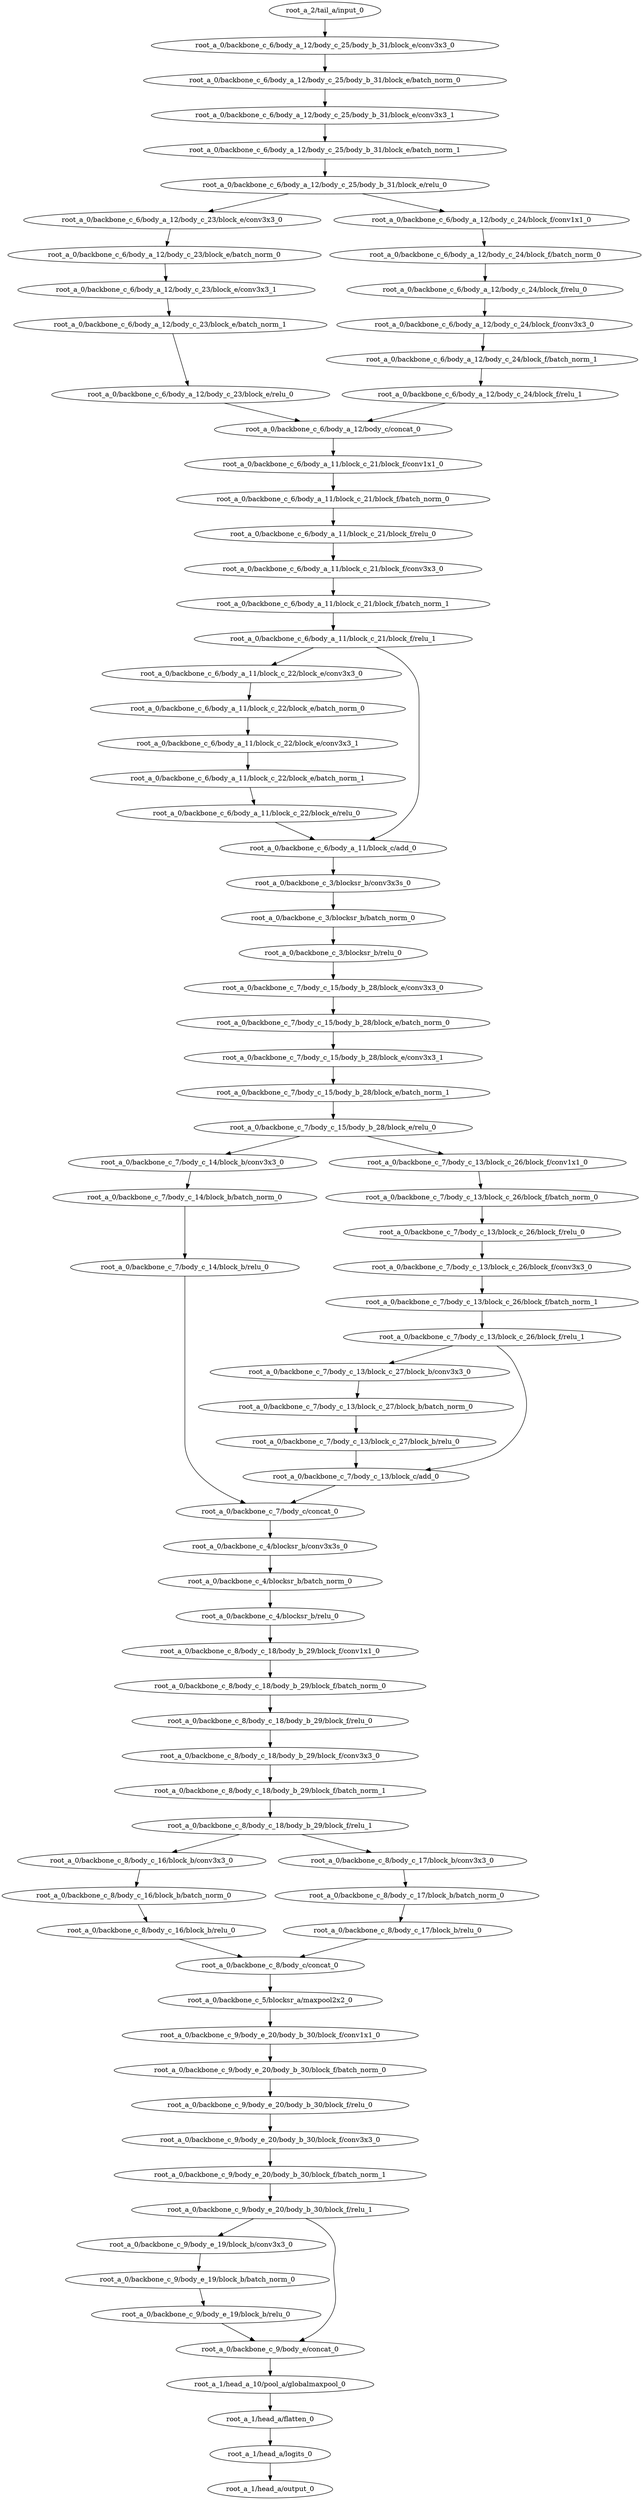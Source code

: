 digraph root_a {
	"root_a_2/tail_a/input_0"
	"root_a_0/backbone_c_6/body_a_12/body_c_25/body_b_31/block_e/conv3x3_0"
	"root_a_0/backbone_c_6/body_a_12/body_c_25/body_b_31/block_e/batch_norm_0"
	"root_a_0/backbone_c_6/body_a_12/body_c_25/body_b_31/block_e/conv3x3_1"
	"root_a_0/backbone_c_6/body_a_12/body_c_25/body_b_31/block_e/batch_norm_1"
	"root_a_0/backbone_c_6/body_a_12/body_c_25/body_b_31/block_e/relu_0"
	"root_a_0/backbone_c_6/body_a_12/body_c_23/block_e/conv3x3_0"
	"root_a_0/backbone_c_6/body_a_12/body_c_23/block_e/batch_norm_0"
	"root_a_0/backbone_c_6/body_a_12/body_c_23/block_e/conv3x3_1"
	"root_a_0/backbone_c_6/body_a_12/body_c_23/block_e/batch_norm_1"
	"root_a_0/backbone_c_6/body_a_12/body_c_23/block_e/relu_0"
	"root_a_0/backbone_c_6/body_a_12/body_c_24/block_f/conv1x1_0"
	"root_a_0/backbone_c_6/body_a_12/body_c_24/block_f/batch_norm_0"
	"root_a_0/backbone_c_6/body_a_12/body_c_24/block_f/relu_0"
	"root_a_0/backbone_c_6/body_a_12/body_c_24/block_f/conv3x3_0"
	"root_a_0/backbone_c_6/body_a_12/body_c_24/block_f/batch_norm_1"
	"root_a_0/backbone_c_6/body_a_12/body_c_24/block_f/relu_1"
	"root_a_0/backbone_c_6/body_a_12/body_c/concat_0"
	"root_a_0/backbone_c_6/body_a_11/block_c_21/block_f/conv1x1_0"
	"root_a_0/backbone_c_6/body_a_11/block_c_21/block_f/batch_norm_0"
	"root_a_0/backbone_c_6/body_a_11/block_c_21/block_f/relu_0"
	"root_a_0/backbone_c_6/body_a_11/block_c_21/block_f/conv3x3_0"
	"root_a_0/backbone_c_6/body_a_11/block_c_21/block_f/batch_norm_1"
	"root_a_0/backbone_c_6/body_a_11/block_c_21/block_f/relu_1"
	"root_a_0/backbone_c_6/body_a_11/block_c_22/block_e/conv3x3_0"
	"root_a_0/backbone_c_6/body_a_11/block_c_22/block_e/batch_norm_0"
	"root_a_0/backbone_c_6/body_a_11/block_c_22/block_e/conv3x3_1"
	"root_a_0/backbone_c_6/body_a_11/block_c_22/block_e/batch_norm_1"
	"root_a_0/backbone_c_6/body_a_11/block_c_22/block_e/relu_0"
	"root_a_0/backbone_c_6/body_a_11/block_c/add_0"
	"root_a_0/backbone_c_3/blocksr_b/conv3x3s_0"
	"root_a_0/backbone_c_3/blocksr_b/batch_norm_0"
	"root_a_0/backbone_c_3/blocksr_b/relu_0"
	"root_a_0/backbone_c_7/body_c_15/body_b_28/block_e/conv3x3_0"
	"root_a_0/backbone_c_7/body_c_15/body_b_28/block_e/batch_norm_0"
	"root_a_0/backbone_c_7/body_c_15/body_b_28/block_e/conv3x3_1"
	"root_a_0/backbone_c_7/body_c_15/body_b_28/block_e/batch_norm_1"
	"root_a_0/backbone_c_7/body_c_15/body_b_28/block_e/relu_0"
	"root_a_0/backbone_c_7/body_c_14/block_b/conv3x3_0"
	"root_a_0/backbone_c_7/body_c_14/block_b/batch_norm_0"
	"root_a_0/backbone_c_7/body_c_14/block_b/relu_0"
	"root_a_0/backbone_c_7/body_c_13/block_c_26/block_f/conv1x1_0"
	"root_a_0/backbone_c_7/body_c_13/block_c_26/block_f/batch_norm_0"
	"root_a_0/backbone_c_7/body_c_13/block_c_26/block_f/relu_0"
	"root_a_0/backbone_c_7/body_c_13/block_c_26/block_f/conv3x3_0"
	"root_a_0/backbone_c_7/body_c_13/block_c_26/block_f/batch_norm_1"
	"root_a_0/backbone_c_7/body_c_13/block_c_26/block_f/relu_1"
	"root_a_0/backbone_c_7/body_c_13/block_c_27/block_b/conv3x3_0"
	"root_a_0/backbone_c_7/body_c_13/block_c_27/block_b/batch_norm_0"
	"root_a_0/backbone_c_7/body_c_13/block_c_27/block_b/relu_0"
	"root_a_0/backbone_c_7/body_c_13/block_c/add_0"
	"root_a_0/backbone_c_7/body_c/concat_0"
	"root_a_0/backbone_c_4/blocksr_b/conv3x3s_0"
	"root_a_0/backbone_c_4/blocksr_b/batch_norm_0"
	"root_a_0/backbone_c_4/blocksr_b/relu_0"
	"root_a_0/backbone_c_8/body_c_18/body_b_29/block_f/conv1x1_0"
	"root_a_0/backbone_c_8/body_c_18/body_b_29/block_f/batch_norm_0"
	"root_a_0/backbone_c_8/body_c_18/body_b_29/block_f/relu_0"
	"root_a_0/backbone_c_8/body_c_18/body_b_29/block_f/conv3x3_0"
	"root_a_0/backbone_c_8/body_c_18/body_b_29/block_f/batch_norm_1"
	"root_a_0/backbone_c_8/body_c_18/body_b_29/block_f/relu_1"
	"root_a_0/backbone_c_8/body_c_16/block_b/conv3x3_0"
	"root_a_0/backbone_c_8/body_c_16/block_b/batch_norm_0"
	"root_a_0/backbone_c_8/body_c_16/block_b/relu_0"
	"root_a_0/backbone_c_8/body_c_17/block_b/conv3x3_0"
	"root_a_0/backbone_c_8/body_c_17/block_b/batch_norm_0"
	"root_a_0/backbone_c_8/body_c_17/block_b/relu_0"
	"root_a_0/backbone_c_8/body_c/concat_0"
	"root_a_0/backbone_c_5/blocksr_a/maxpool2x2_0"
	"root_a_0/backbone_c_9/body_e_20/body_b_30/block_f/conv1x1_0"
	"root_a_0/backbone_c_9/body_e_20/body_b_30/block_f/batch_norm_0"
	"root_a_0/backbone_c_9/body_e_20/body_b_30/block_f/relu_0"
	"root_a_0/backbone_c_9/body_e_20/body_b_30/block_f/conv3x3_0"
	"root_a_0/backbone_c_9/body_e_20/body_b_30/block_f/batch_norm_1"
	"root_a_0/backbone_c_9/body_e_20/body_b_30/block_f/relu_1"
	"root_a_0/backbone_c_9/body_e_19/block_b/conv3x3_0"
	"root_a_0/backbone_c_9/body_e_19/block_b/batch_norm_0"
	"root_a_0/backbone_c_9/body_e_19/block_b/relu_0"
	"root_a_0/backbone_c_9/body_e/concat_0"
	"root_a_1/head_a_10/pool_a/globalmaxpool_0"
	"root_a_1/head_a/flatten_0"
	"root_a_1/head_a/logits_0"
	"root_a_1/head_a/output_0"

	"root_a_2/tail_a/input_0" -> "root_a_0/backbone_c_6/body_a_12/body_c_25/body_b_31/block_e/conv3x3_0"
	"root_a_0/backbone_c_6/body_a_12/body_c_25/body_b_31/block_e/conv3x3_0" -> "root_a_0/backbone_c_6/body_a_12/body_c_25/body_b_31/block_e/batch_norm_0"
	"root_a_0/backbone_c_6/body_a_12/body_c_25/body_b_31/block_e/batch_norm_0" -> "root_a_0/backbone_c_6/body_a_12/body_c_25/body_b_31/block_e/conv3x3_1"
	"root_a_0/backbone_c_6/body_a_12/body_c_25/body_b_31/block_e/conv3x3_1" -> "root_a_0/backbone_c_6/body_a_12/body_c_25/body_b_31/block_e/batch_norm_1"
	"root_a_0/backbone_c_6/body_a_12/body_c_25/body_b_31/block_e/batch_norm_1" -> "root_a_0/backbone_c_6/body_a_12/body_c_25/body_b_31/block_e/relu_0"
	"root_a_0/backbone_c_6/body_a_12/body_c_25/body_b_31/block_e/relu_0" -> "root_a_0/backbone_c_6/body_a_12/body_c_23/block_e/conv3x3_0"
	"root_a_0/backbone_c_6/body_a_12/body_c_23/block_e/conv3x3_0" -> "root_a_0/backbone_c_6/body_a_12/body_c_23/block_e/batch_norm_0"
	"root_a_0/backbone_c_6/body_a_12/body_c_23/block_e/batch_norm_0" -> "root_a_0/backbone_c_6/body_a_12/body_c_23/block_e/conv3x3_1"
	"root_a_0/backbone_c_6/body_a_12/body_c_23/block_e/conv3x3_1" -> "root_a_0/backbone_c_6/body_a_12/body_c_23/block_e/batch_norm_1"
	"root_a_0/backbone_c_6/body_a_12/body_c_23/block_e/batch_norm_1" -> "root_a_0/backbone_c_6/body_a_12/body_c_23/block_e/relu_0"
	"root_a_0/backbone_c_6/body_a_12/body_c_25/body_b_31/block_e/relu_0" -> "root_a_0/backbone_c_6/body_a_12/body_c_24/block_f/conv1x1_0"
	"root_a_0/backbone_c_6/body_a_12/body_c_24/block_f/conv1x1_0" -> "root_a_0/backbone_c_6/body_a_12/body_c_24/block_f/batch_norm_0"
	"root_a_0/backbone_c_6/body_a_12/body_c_24/block_f/batch_norm_0" -> "root_a_0/backbone_c_6/body_a_12/body_c_24/block_f/relu_0"
	"root_a_0/backbone_c_6/body_a_12/body_c_24/block_f/relu_0" -> "root_a_0/backbone_c_6/body_a_12/body_c_24/block_f/conv3x3_0"
	"root_a_0/backbone_c_6/body_a_12/body_c_24/block_f/conv3x3_0" -> "root_a_0/backbone_c_6/body_a_12/body_c_24/block_f/batch_norm_1"
	"root_a_0/backbone_c_6/body_a_12/body_c_24/block_f/batch_norm_1" -> "root_a_0/backbone_c_6/body_a_12/body_c_24/block_f/relu_1"
	"root_a_0/backbone_c_6/body_a_12/body_c_23/block_e/relu_0" -> "root_a_0/backbone_c_6/body_a_12/body_c/concat_0"
	"root_a_0/backbone_c_6/body_a_12/body_c_24/block_f/relu_1" -> "root_a_0/backbone_c_6/body_a_12/body_c/concat_0"
	"root_a_0/backbone_c_6/body_a_12/body_c/concat_0" -> "root_a_0/backbone_c_6/body_a_11/block_c_21/block_f/conv1x1_0"
	"root_a_0/backbone_c_6/body_a_11/block_c_21/block_f/conv1x1_0" -> "root_a_0/backbone_c_6/body_a_11/block_c_21/block_f/batch_norm_0"
	"root_a_0/backbone_c_6/body_a_11/block_c_21/block_f/batch_norm_0" -> "root_a_0/backbone_c_6/body_a_11/block_c_21/block_f/relu_0"
	"root_a_0/backbone_c_6/body_a_11/block_c_21/block_f/relu_0" -> "root_a_0/backbone_c_6/body_a_11/block_c_21/block_f/conv3x3_0"
	"root_a_0/backbone_c_6/body_a_11/block_c_21/block_f/conv3x3_0" -> "root_a_0/backbone_c_6/body_a_11/block_c_21/block_f/batch_norm_1"
	"root_a_0/backbone_c_6/body_a_11/block_c_21/block_f/batch_norm_1" -> "root_a_0/backbone_c_6/body_a_11/block_c_21/block_f/relu_1"
	"root_a_0/backbone_c_6/body_a_11/block_c_21/block_f/relu_1" -> "root_a_0/backbone_c_6/body_a_11/block_c_22/block_e/conv3x3_0"
	"root_a_0/backbone_c_6/body_a_11/block_c_22/block_e/conv3x3_0" -> "root_a_0/backbone_c_6/body_a_11/block_c_22/block_e/batch_norm_0"
	"root_a_0/backbone_c_6/body_a_11/block_c_22/block_e/batch_norm_0" -> "root_a_0/backbone_c_6/body_a_11/block_c_22/block_e/conv3x3_1"
	"root_a_0/backbone_c_6/body_a_11/block_c_22/block_e/conv3x3_1" -> "root_a_0/backbone_c_6/body_a_11/block_c_22/block_e/batch_norm_1"
	"root_a_0/backbone_c_6/body_a_11/block_c_22/block_e/batch_norm_1" -> "root_a_0/backbone_c_6/body_a_11/block_c_22/block_e/relu_0"
	"root_a_0/backbone_c_6/body_a_11/block_c_21/block_f/relu_1" -> "root_a_0/backbone_c_6/body_a_11/block_c/add_0"
	"root_a_0/backbone_c_6/body_a_11/block_c_22/block_e/relu_0" -> "root_a_0/backbone_c_6/body_a_11/block_c/add_0"
	"root_a_0/backbone_c_6/body_a_11/block_c/add_0" -> "root_a_0/backbone_c_3/blocksr_b/conv3x3s_0"
	"root_a_0/backbone_c_3/blocksr_b/conv3x3s_0" -> "root_a_0/backbone_c_3/blocksr_b/batch_norm_0"
	"root_a_0/backbone_c_3/blocksr_b/batch_norm_0" -> "root_a_0/backbone_c_3/blocksr_b/relu_0"
	"root_a_0/backbone_c_3/blocksr_b/relu_0" -> "root_a_0/backbone_c_7/body_c_15/body_b_28/block_e/conv3x3_0"
	"root_a_0/backbone_c_7/body_c_15/body_b_28/block_e/conv3x3_0" -> "root_a_0/backbone_c_7/body_c_15/body_b_28/block_e/batch_norm_0"
	"root_a_0/backbone_c_7/body_c_15/body_b_28/block_e/batch_norm_0" -> "root_a_0/backbone_c_7/body_c_15/body_b_28/block_e/conv3x3_1"
	"root_a_0/backbone_c_7/body_c_15/body_b_28/block_e/conv3x3_1" -> "root_a_0/backbone_c_7/body_c_15/body_b_28/block_e/batch_norm_1"
	"root_a_0/backbone_c_7/body_c_15/body_b_28/block_e/batch_norm_1" -> "root_a_0/backbone_c_7/body_c_15/body_b_28/block_e/relu_0"
	"root_a_0/backbone_c_7/body_c_15/body_b_28/block_e/relu_0" -> "root_a_0/backbone_c_7/body_c_14/block_b/conv3x3_0"
	"root_a_0/backbone_c_7/body_c_14/block_b/conv3x3_0" -> "root_a_0/backbone_c_7/body_c_14/block_b/batch_norm_0"
	"root_a_0/backbone_c_7/body_c_14/block_b/batch_norm_0" -> "root_a_0/backbone_c_7/body_c_14/block_b/relu_0"
	"root_a_0/backbone_c_7/body_c_15/body_b_28/block_e/relu_0" -> "root_a_0/backbone_c_7/body_c_13/block_c_26/block_f/conv1x1_0"
	"root_a_0/backbone_c_7/body_c_13/block_c_26/block_f/conv1x1_0" -> "root_a_0/backbone_c_7/body_c_13/block_c_26/block_f/batch_norm_0"
	"root_a_0/backbone_c_7/body_c_13/block_c_26/block_f/batch_norm_0" -> "root_a_0/backbone_c_7/body_c_13/block_c_26/block_f/relu_0"
	"root_a_0/backbone_c_7/body_c_13/block_c_26/block_f/relu_0" -> "root_a_0/backbone_c_7/body_c_13/block_c_26/block_f/conv3x3_0"
	"root_a_0/backbone_c_7/body_c_13/block_c_26/block_f/conv3x3_0" -> "root_a_0/backbone_c_7/body_c_13/block_c_26/block_f/batch_norm_1"
	"root_a_0/backbone_c_7/body_c_13/block_c_26/block_f/batch_norm_1" -> "root_a_0/backbone_c_7/body_c_13/block_c_26/block_f/relu_1"
	"root_a_0/backbone_c_7/body_c_13/block_c_26/block_f/relu_1" -> "root_a_0/backbone_c_7/body_c_13/block_c_27/block_b/conv3x3_0"
	"root_a_0/backbone_c_7/body_c_13/block_c_27/block_b/conv3x3_0" -> "root_a_0/backbone_c_7/body_c_13/block_c_27/block_b/batch_norm_0"
	"root_a_0/backbone_c_7/body_c_13/block_c_27/block_b/batch_norm_0" -> "root_a_0/backbone_c_7/body_c_13/block_c_27/block_b/relu_0"
	"root_a_0/backbone_c_7/body_c_13/block_c_27/block_b/relu_0" -> "root_a_0/backbone_c_7/body_c_13/block_c/add_0"
	"root_a_0/backbone_c_7/body_c_13/block_c_26/block_f/relu_1" -> "root_a_0/backbone_c_7/body_c_13/block_c/add_0"
	"root_a_0/backbone_c_7/body_c_14/block_b/relu_0" -> "root_a_0/backbone_c_7/body_c/concat_0"
	"root_a_0/backbone_c_7/body_c_13/block_c/add_0" -> "root_a_0/backbone_c_7/body_c/concat_0"
	"root_a_0/backbone_c_7/body_c/concat_0" -> "root_a_0/backbone_c_4/blocksr_b/conv3x3s_0"
	"root_a_0/backbone_c_4/blocksr_b/conv3x3s_0" -> "root_a_0/backbone_c_4/blocksr_b/batch_norm_0"
	"root_a_0/backbone_c_4/blocksr_b/batch_norm_0" -> "root_a_0/backbone_c_4/blocksr_b/relu_0"
	"root_a_0/backbone_c_4/blocksr_b/relu_0" -> "root_a_0/backbone_c_8/body_c_18/body_b_29/block_f/conv1x1_0"
	"root_a_0/backbone_c_8/body_c_18/body_b_29/block_f/conv1x1_0" -> "root_a_0/backbone_c_8/body_c_18/body_b_29/block_f/batch_norm_0"
	"root_a_0/backbone_c_8/body_c_18/body_b_29/block_f/batch_norm_0" -> "root_a_0/backbone_c_8/body_c_18/body_b_29/block_f/relu_0"
	"root_a_0/backbone_c_8/body_c_18/body_b_29/block_f/relu_0" -> "root_a_0/backbone_c_8/body_c_18/body_b_29/block_f/conv3x3_0"
	"root_a_0/backbone_c_8/body_c_18/body_b_29/block_f/conv3x3_0" -> "root_a_0/backbone_c_8/body_c_18/body_b_29/block_f/batch_norm_1"
	"root_a_0/backbone_c_8/body_c_18/body_b_29/block_f/batch_norm_1" -> "root_a_0/backbone_c_8/body_c_18/body_b_29/block_f/relu_1"
	"root_a_0/backbone_c_8/body_c_18/body_b_29/block_f/relu_1" -> "root_a_0/backbone_c_8/body_c_16/block_b/conv3x3_0"
	"root_a_0/backbone_c_8/body_c_16/block_b/conv3x3_0" -> "root_a_0/backbone_c_8/body_c_16/block_b/batch_norm_0"
	"root_a_0/backbone_c_8/body_c_16/block_b/batch_norm_0" -> "root_a_0/backbone_c_8/body_c_16/block_b/relu_0"
	"root_a_0/backbone_c_8/body_c_18/body_b_29/block_f/relu_1" -> "root_a_0/backbone_c_8/body_c_17/block_b/conv3x3_0"
	"root_a_0/backbone_c_8/body_c_17/block_b/conv3x3_0" -> "root_a_0/backbone_c_8/body_c_17/block_b/batch_norm_0"
	"root_a_0/backbone_c_8/body_c_17/block_b/batch_norm_0" -> "root_a_0/backbone_c_8/body_c_17/block_b/relu_0"
	"root_a_0/backbone_c_8/body_c_16/block_b/relu_0" -> "root_a_0/backbone_c_8/body_c/concat_0"
	"root_a_0/backbone_c_8/body_c_17/block_b/relu_0" -> "root_a_0/backbone_c_8/body_c/concat_0"
	"root_a_0/backbone_c_8/body_c/concat_0" -> "root_a_0/backbone_c_5/blocksr_a/maxpool2x2_0"
	"root_a_0/backbone_c_5/blocksr_a/maxpool2x2_0" -> "root_a_0/backbone_c_9/body_e_20/body_b_30/block_f/conv1x1_0"
	"root_a_0/backbone_c_9/body_e_20/body_b_30/block_f/conv1x1_0" -> "root_a_0/backbone_c_9/body_e_20/body_b_30/block_f/batch_norm_0"
	"root_a_0/backbone_c_9/body_e_20/body_b_30/block_f/batch_norm_0" -> "root_a_0/backbone_c_9/body_e_20/body_b_30/block_f/relu_0"
	"root_a_0/backbone_c_9/body_e_20/body_b_30/block_f/relu_0" -> "root_a_0/backbone_c_9/body_e_20/body_b_30/block_f/conv3x3_0"
	"root_a_0/backbone_c_9/body_e_20/body_b_30/block_f/conv3x3_0" -> "root_a_0/backbone_c_9/body_e_20/body_b_30/block_f/batch_norm_1"
	"root_a_0/backbone_c_9/body_e_20/body_b_30/block_f/batch_norm_1" -> "root_a_0/backbone_c_9/body_e_20/body_b_30/block_f/relu_1"
	"root_a_0/backbone_c_9/body_e_20/body_b_30/block_f/relu_1" -> "root_a_0/backbone_c_9/body_e_19/block_b/conv3x3_0"
	"root_a_0/backbone_c_9/body_e_19/block_b/conv3x3_0" -> "root_a_0/backbone_c_9/body_e_19/block_b/batch_norm_0"
	"root_a_0/backbone_c_9/body_e_19/block_b/batch_norm_0" -> "root_a_0/backbone_c_9/body_e_19/block_b/relu_0"
	"root_a_0/backbone_c_9/body_e_19/block_b/relu_0" -> "root_a_0/backbone_c_9/body_e/concat_0"
	"root_a_0/backbone_c_9/body_e_20/body_b_30/block_f/relu_1" -> "root_a_0/backbone_c_9/body_e/concat_0"
	"root_a_0/backbone_c_9/body_e/concat_0" -> "root_a_1/head_a_10/pool_a/globalmaxpool_0"
	"root_a_1/head_a_10/pool_a/globalmaxpool_0" -> "root_a_1/head_a/flatten_0"
	"root_a_1/head_a/flatten_0" -> "root_a_1/head_a/logits_0"
	"root_a_1/head_a/logits_0" -> "root_a_1/head_a/output_0"

}